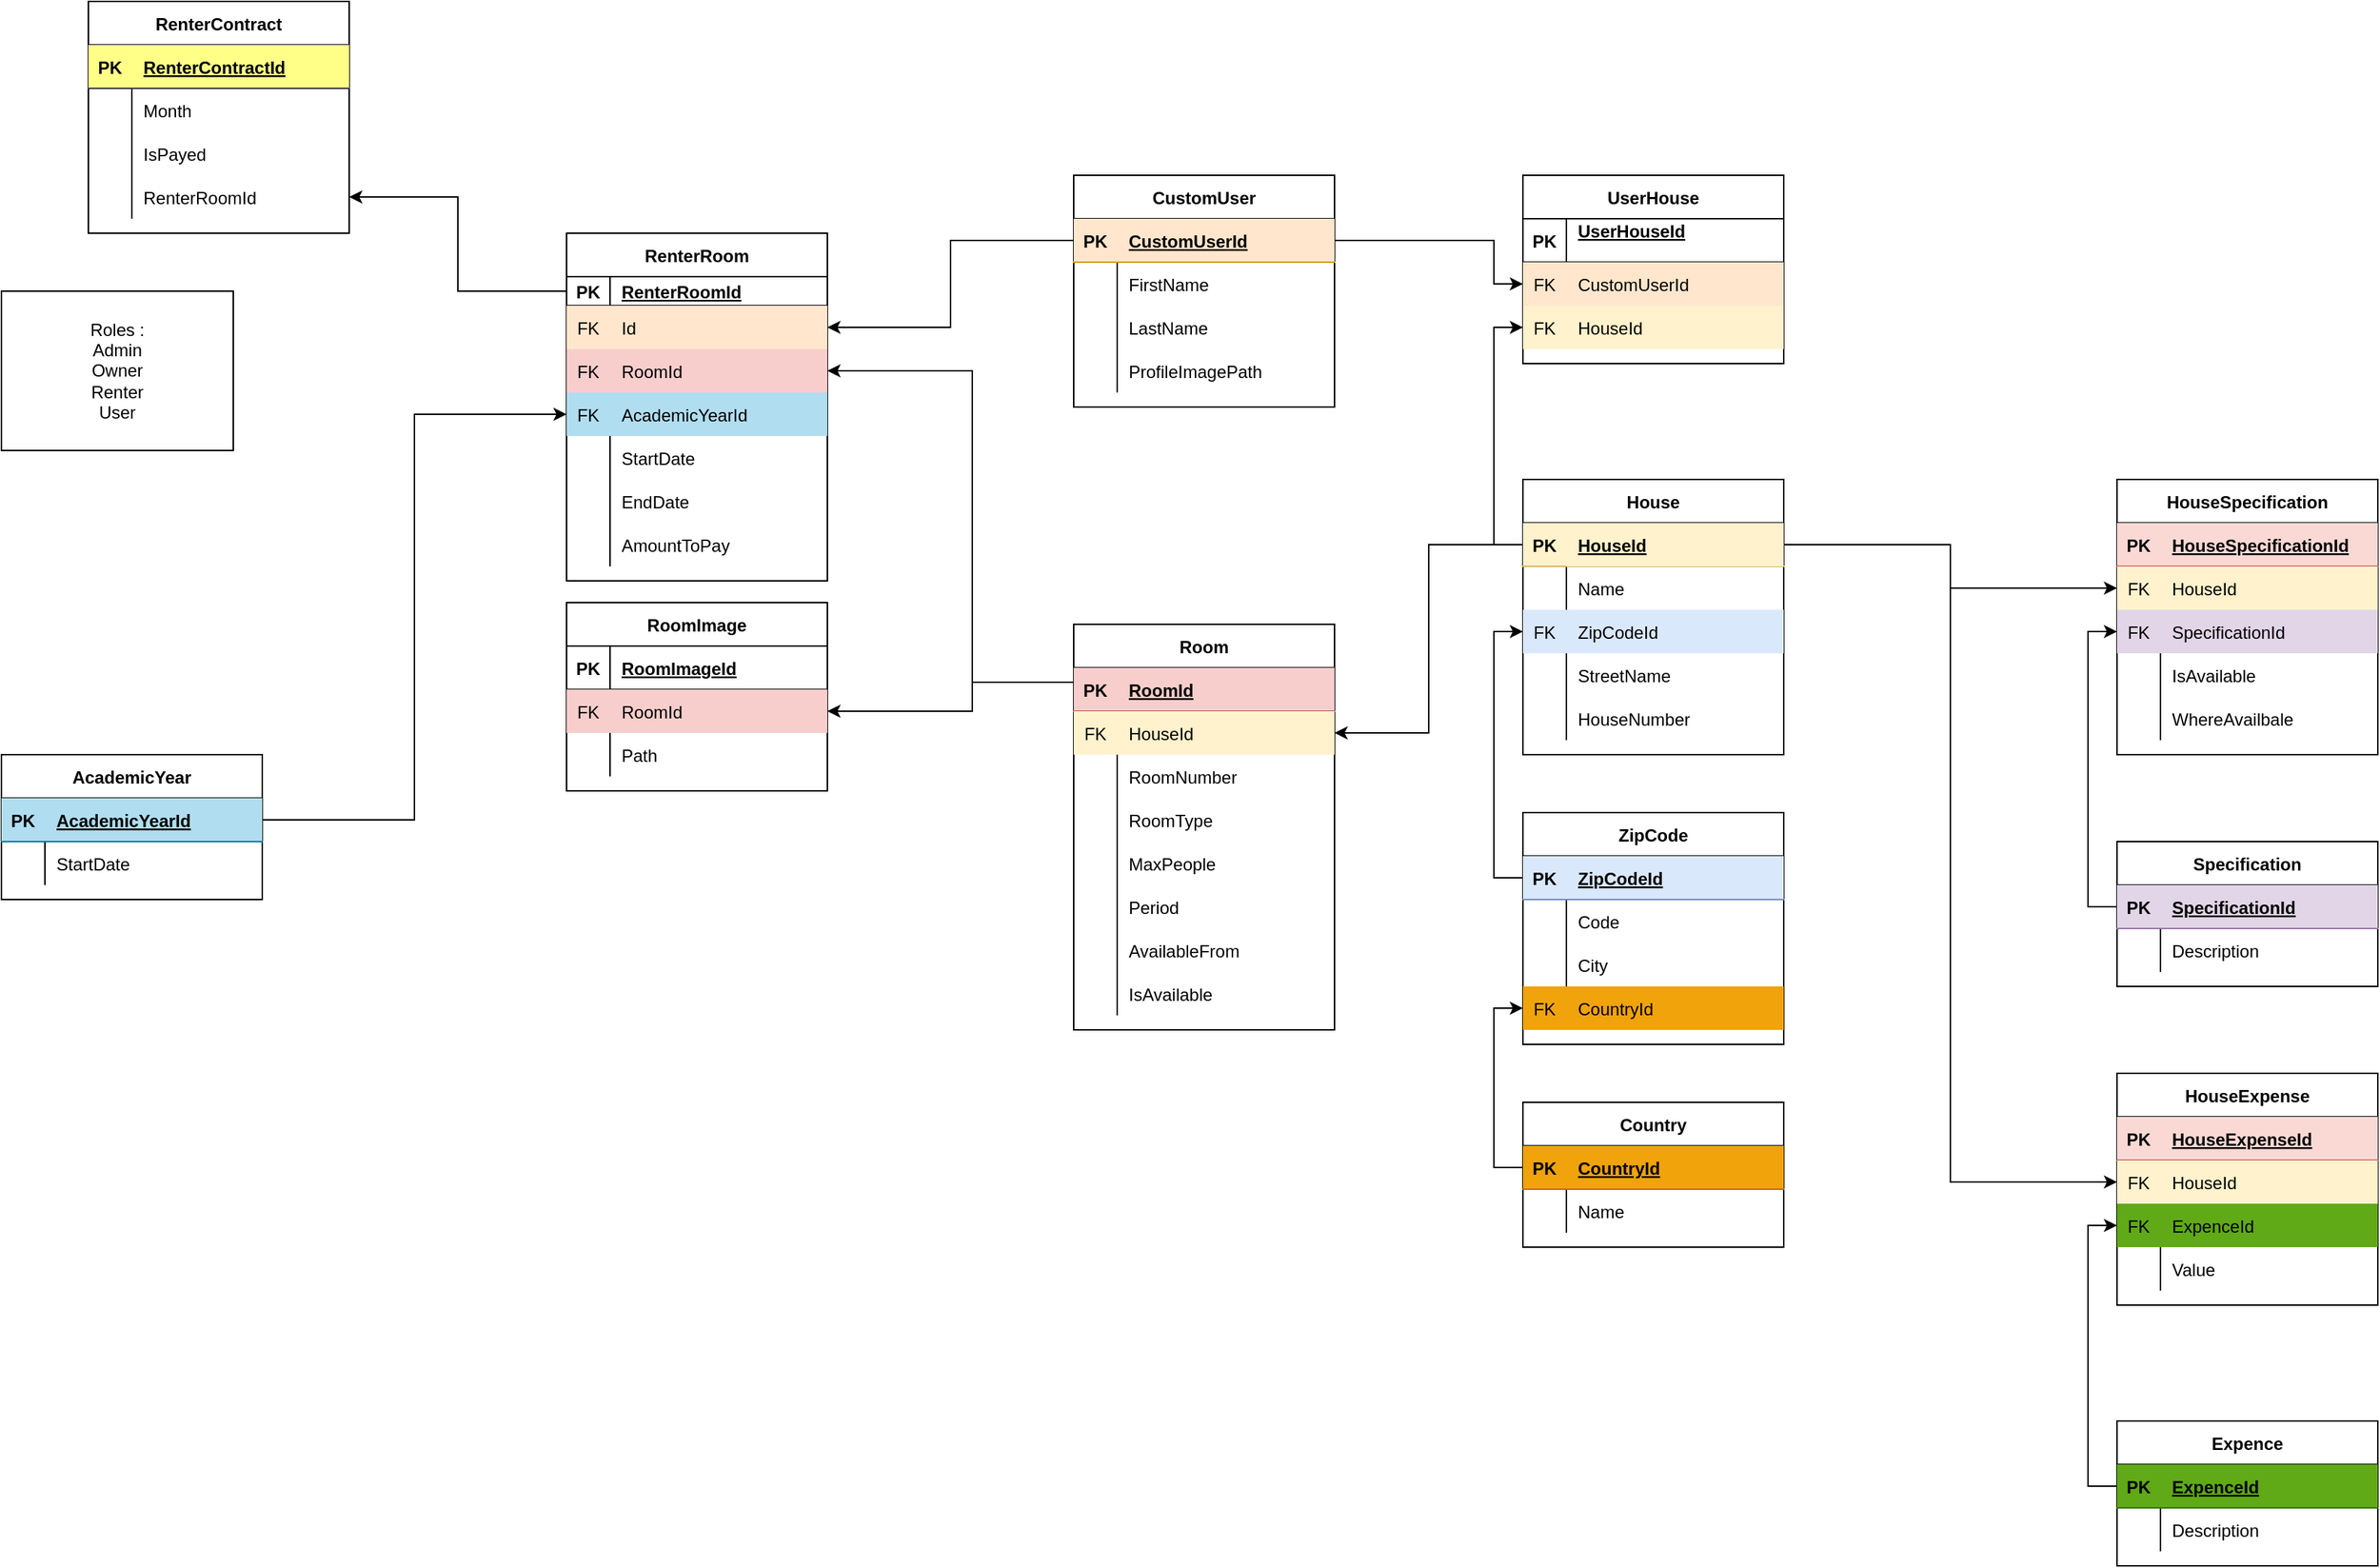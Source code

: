 <mxfile version="20.2.3" type="device"><diagram id="e7xpL7nPBmhpRa1qohHP" name="Page-1"><mxGraphModel dx="1609" dy="531" grid="1" gridSize="10" guides="1" tooltips="1" connect="1" arrows="1" fold="1" page="1" pageScale="1" pageWidth="827" pageHeight="1169" math="0" shadow="0"><root><mxCell id="0"/><mxCell id="1" parent="0"/><mxCell id="uhExvklsrt0JQDUAiF6X-1" value="CustomUser" style="shape=table;startSize=30;container=1;collapsible=1;childLayout=tableLayout;fixedRows=1;rowLines=0;fontStyle=1;align=center;resizeLast=1;" parent="1" vertex="1"><mxGeometry x="70" y="160" width="180" height="160" as="geometry"/></mxCell><mxCell id="uhExvklsrt0JQDUAiF6X-2" value="" style="shape=tableRow;horizontal=0;startSize=0;swimlaneHead=0;swimlaneBody=0;fillColor=#ffe6cc;collapsible=0;dropTarget=0;points=[[0,0.5],[1,0.5]];portConstraint=eastwest;top=0;left=0;right=0;bottom=1;strokeColor=#d79b00;" parent="uhExvklsrt0JQDUAiF6X-1" vertex="1"><mxGeometry y="30" width="180" height="30" as="geometry"/></mxCell><mxCell id="uhExvklsrt0JQDUAiF6X-3" value="PK" style="shape=partialRectangle;connectable=0;fillColor=none;top=0;left=0;bottom=0;right=0;fontStyle=1;overflow=hidden;" parent="uhExvklsrt0JQDUAiF6X-2" vertex="1"><mxGeometry width="30" height="30" as="geometry"><mxRectangle width="30" height="30" as="alternateBounds"/></mxGeometry></mxCell><mxCell id="uhExvklsrt0JQDUAiF6X-4" value="CustomUserId" style="shape=partialRectangle;connectable=0;fillColor=none;top=0;left=0;bottom=0;right=0;align=left;spacingLeft=6;fontStyle=5;overflow=hidden;" parent="uhExvklsrt0JQDUAiF6X-2" vertex="1"><mxGeometry x="30" width="150" height="30" as="geometry"><mxRectangle width="150" height="30" as="alternateBounds"/></mxGeometry></mxCell><mxCell id="uhExvklsrt0JQDUAiF6X-5" value="" style="shape=tableRow;horizontal=0;startSize=0;swimlaneHead=0;swimlaneBody=0;fillColor=none;collapsible=0;dropTarget=0;points=[[0,0.5],[1,0.5]];portConstraint=eastwest;top=0;left=0;right=0;bottom=0;" parent="uhExvklsrt0JQDUAiF6X-1" vertex="1"><mxGeometry y="60" width="180" height="30" as="geometry"/></mxCell><mxCell id="uhExvklsrt0JQDUAiF6X-6" value="" style="shape=partialRectangle;connectable=0;fillColor=none;top=0;left=0;bottom=0;right=0;editable=1;overflow=hidden;" parent="uhExvklsrt0JQDUAiF6X-5" vertex="1"><mxGeometry width="30" height="30" as="geometry"><mxRectangle width="30" height="30" as="alternateBounds"/></mxGeometry></mxCell><mxCell id="uhExvklsrt0JQDUAiF6X-7" value="FirstName" style="shape=partialRectangle;connectable=0;fillColor=none;top=0;left=0;bottom=0;right=0;align=left;spacingLeft=6;overflow=hidden;" parent="uhExvklsrt0JQDUAiF6X-5" vertex="1"><mxGeometry x="30" width="150" height="30" as="geometry"><mxRectangle width="150" height="30" as="alternateBounds"/></mxGeometry></mxCell><mxCell id="uhExvklsrt0JQDUAiF6X-8" value="" style="shape=tableRow;horizontal=0;startSize=0;swimlaneHead=0;swimlaneBody=0;fillColor=none;collapsible=0;dropTarget=0;points=[[0,0.5],[1,0.5]];portConstraint=eastwest;top=0;left=0;right=0;bottom=0;" parent="uhExvklsrt0JQDUAiF6X-1" vertex="1"><mxGeometry y="90" width="180" height="30" as="geometry"/></mxCell><mxCell id="uhExvklsrt0JQDUAiF6X-9" value="" style="shape=partialRectangle;connectable=0;fillColor=none;top=0;left=0;bottom=0;right=0;editable=1;overflow=hidden;" parent="uhExvklsrt0JQDUAiF6X-8" vertex="1"><mxGeometry width="30" height="30" as="geometry"><mxRectangle width="30" height="30" as="alternateBounds"/></mxGeometry></mxCell><mxCell id="uhExvklsrt0JQDUAiF6X-10" value="LastName" style="shape=partialRectangle;connectable=0;fillColor=none;top=0;left=0;bottom=0;right=0;align=left;spacingLeft=6;overflow=hidden;" parent="uhExvklsrt0JQDUAiF6X-8" vertex="1"><mxGeometry x="30" width="150" height="30" as="geometry"><mxRectangle width="150" height="30" as="alternateBounds"/></mxGeometry></mxCell><mxCell id="uhExvklsrt0JQDUAiF6X-11" value="" style="shape=tableRow;horizontal=0;startSize=0;swimlaneHead=0;swimlaneBody=0;fillColor=none;collapsible=0;dropTarget=0;points=[[0,0.5],[1,0.5]];portConstraint=eastwest;top=0;left=0;right=0;bottom=0;" parent="uhExvklsrt0JQDUAiF6X-1" vertex="1"><mxGeometry y="120" width="180" height="30" as="geometry"/></mxCell><mxCell id="uhExvklsrt0JQDUAiF6X-12" value="" style="shape=partialRectangle;connectable=0;fillColor=none;top=0;left=0;bottom=0;right=0;editable=1;overflow=hidden;" parent="uhExvklsrt0JQDUAiF6X-11" vertex="1"><mxGeometry width="30" height="30" as="geometry"><mxRectangle width="30" height="30" as="alternateBounds"/></mxGeometry></mxCell><mxCell id="uhExvklsrt0JQDUAiF6X-13" value="ProfileImagePath" style="shape=partialRectangle;connectable=0;fillColor=none;top=0;left=0;bottom=0;right=0;align=left;spacingLeft=6;overflow=hidden;" parent="uhExvklsrt0JQDUAiF6X-11" vertex="1"><mxGeometry x="30" width="150" height="30" as="geometry"><mxRectangle width="150" height="30" as="alternateBounds"/></mxGeometry></mxCell><mxCell id="uhExvklsrt0JQDUAiF6X-40" value="House" style="shape=table;startSize=30;container=1;collapsible=1;childLayout=tableLayout;fixedRows=1;rowLines=0;fontStyle=1;align=center;resizeLast=1;" parent="1" vertex="1"><mxGeometry x="380" y="370" width="180" height="190" as="geometry"/></mxCell><mxCell id="uhExvklsrt0JQDUAiF6X-41" value="" style="shape=tableRow;horizontal=0;startSize=0;swimlaneHead=0;swimlaneBody=0;fillColor=#fff2cc;collapsible=0;dropTarget=0;points=[[0,0.5],[1,0.5]];portConstraint=eastwest;top=0;left=0;right=0;bottom=1;strokeColor=#d6b656;" parent="uhExvklsrt0JQDUAiF6X-40" vertex="1"><mxGeometry y="30" width="180" height="30" as="geometry"/></mxCell><mxCell id="uhExvklsrt0JQDUAiF6X-42" value="PK" style="shape=partialRectangle;connectable=0;fillColor=none;top=0;left=0;bottom=0;right=0;fontStyle=1;overflow=hidden;" parent="uhExvklsrt0JQDUAiF6X-41" vertex="1"><mxGeometry width="30" height="30" as="geometry"><mxRectangle width="30" height="30" as="alternateBounds"/></mxGeometry></mxCell><mxCell id="uhExvklsrt0JQDUAiF6X-43" value="HouseId" style="shape=partialRectangle;connectable=0;fillColor=#fff2cc;top=0;left=0;bottom=0;right=0;align=left;spacingLeft=6;fontStyle=5;overflow=hidden;strokeColor=#d6b656;" parent="uhExvklsrt0JQDUAiF6X-41" vertex="1"><mxGeometry x="30" width="150" height="30" as="geometry"><mxRectangle width="150" height="30" as="alternateBounds"/></mxGeometry></mxCell><mxCell id="uhExvklsrt0JQDUAiF6X-44" value="" style="shape=tableRow;horizontal=0;startSize=0;swimlaneHead=0;swimlaneBody=0;fillColor=none;collapsible=0;dropTarget=0;points=[[0,0.5],[1,0.5]];portConstraint=eastwest;top=0;left=0;right=0;bottom=0;" parent="uhExvklsrt0JQDUAiF6X-40" vertex="1"><mxGeometry y="60" width="180" height="30" as="geometry"/></mxCell><mxCell id="uhExvklsrt0JQDUAiF6X-45" value="" style="shape=partialRectangle;connectable=0;fillColor=none;top=0;left=0;bottom=0;right=0;editable=1;overflow=hidden;" parent="uhExvklsrt0JQDUAiF6X-44" vertex="1"><mxGeometry width="30" height="30" as="geometry"><mxRectangle width="30" height="30" as="alternateBounds"/></mxGeometry></mxCell><mxCell id="uhExvklsrt0JQDUAiF6X-46" value="Name" style="shape=partialRectangle;connectable=0;fillColor=none;top=0;left=0;bottom=0;right=0;align=left;spacingLeft=6;overflow=hidden;" parent="uhExvklsrt0JQDUAiF6X-44" vertex="1"><mxGeometry x="30" width="150" height="30" as="geometry"><mxRectangle width="150" height="30" as="alternateBounds"/></mxGeometry></mxCell><mxCell id="uhExvklsrt0JQDUAiF6X-47" value="" style="shape=tableRow;horizontal=0;startSize=0;swimlaneHead=0;swimlaneBody=0;fillColor=#dae8fc;collapsible=0;dropTarget=0;points=[[0,0.5],[1,0.5]];portConstraint=eastwest;top=0;left=0;right=0;bottom=0;strokeColor=#6c8ebf;" parent="uhExvklsrt0JQDUAiF6X-40" vertex="1"><mxGeometry y="90" width="180" height="30" as="geometry"/></mxCell><mxCell id="uhExvklsrt0JQDUAiF6X-48" value="FK" style="shape=partialRectangle;connectable=0;fillColor=none;top=0;left=0;bottom=0;right=0;editable=1;overflow=hidden;" parent="uhExvklsrt0JQDUAiF6X-47" vertex="1"><mxGeometry width="30" height="30" as="geometry"><mxRectangle width="30" height="30" as="alternateBounds"/></mxGeometry></mxCell><mxCell id="uhExvklsrt0JQDUAiF6X-49" value="ZipCodeId" style="shape=partialRectangle;connectable=0;fillColor=none;top=0;left=0;bottom=0;right=0;align=left;spacingLeft=6;overflow=hidden;" parent="uhExvklsrt0JQDUAiF6X-47" vertex="1"><mxGeometry x="30" width="150" height="30" as="geometry"><mxRectangle width="150" height="30" as="alternateBounds"/></mxGeometry></mxCell><mxCell id="uhExvklsrt0JQDUAiF6X-50" value="" style="shape=tableRow;horizontal=0;startSize=0;swimlaneHead=0;swimlaneBody=0;fillColor=none;collapsible=0;dropTarget=0;points=[[0,0.5],[1,0.5]];portConstraint=eastwest;top=0;left=0;right=0;bottom=0;" parent="uhExvklsrt0JQDUAiF6X-40" vertex="1"><mxGeometry y="120" width="180" height="30" as="geometry"/></mxCell><mxCell id="uhExvklsrt0JQDUAiF6X-51" value="" style="shape=partialRectangle;connectable=0;fillColor=none;top=0;left=0;bottom=0;right=0;editable=1;overflow=hidden;" parent="uhExvklsrt0JQDUAiF6X-50" vertex="1"><mxGeometry width="30" height="30" as="geometry"><mxRectangle width="30" height="30" as="alternateBounds"/></mxGeometry></mxCell><mxCell id="uhExvklsrt0JQDUAiF6X-52" value="StreetName" style="shape=partialRectangle;connectable=0;fillColor=none;top=0;left=0;bottom=0;right=0;align=left;spacingLeft=6;overflow=hidden;" parent="uhExvklsrt0JQDUAiF6X-50" vertex="1"><mxGeometry x="30" width="150" height="30" as="geometry"><mxRectangle width="150" height="30" as="alternateBounds"/></mxGeometry></mxCell><mxCell id="uhExvklsrt0JQDUAiF6X-53" value="" style="shape=tableRow;horizontal=0;startSize=0;swimlaneHead=0;swimlaneBody=0;fillColor=none;collapsible=0;dropTarget=0;points=[[0,0.5],[1,0.5]];portConstraint=eastwest;top=0;left=0;right=0;bottom=0;" parent="uhExvklsrt0JQDUAiF6X-40" vertex="1"><mxGeometry y="150" width="180" height="30" as="geometry"/></mxCell><mxCell id="uhExvklsrt0JQDUAiF6X-54" value="" style="shape=partialRectangle;connectable=0;fillColor=none;top=0;left=0;bottom=0;right=0;editable=1;overflow=hidden;" parent="uhExvklsrt0JQDUAiF6X-53" vertex="1"><mxGeometry width="30" height="30" as="geometry"><mxRectangle width="30" height="30" as="alternateBounds"/></mxGeometry></mxCell><mxCell id="uhExvklsrt0JQDUAiF6X-55" value="HouseNumber" style="shape=partialRectangle;connectable=0;fillColor=none;top=0;left=0;bottom=0;right=0;align=left;spacingLeft=6;overflow=hidden;" parent="uhExvklsrt0JQDUAiF6X-53" vertex="1"><mxGeometry x="30" width="150" height="30" as="geometry"><mxRectangle width="150" height="30" as="alternateBounds"/></mxGeometry></mxCell><mxCell id="uhExvklsrt0JQDUAiF6X-56" value="ZipCode" style="shape=table;startSize=30;container=1;collapsible=1;childLayout=tableLayout;fixedRows=1;rowLines=0;fontStyle=1;align=center;resizeLast=1;" parent="1" vertex="1"><mxGeometry x="380" y="600" width="180" height="160" as="geometry"/></mxCell><mxCell id="uhExvklsrt0JQDUAiF6X-57" value="" style="shape=tableRow;horizontal=0;startSize=0;swimlaneHead=0;swimlaneBody=0;fillColor=#dae8fc;collapsible=0;dropTarget=0;points=[[0,0.5],[1,0.5]];portConstraint=eastwest;top=0;left=0;right=0;bottom=1;strokeColor=#6c8ebf;" parent="uhExvklsrt0JQDUAiF6X-56" vertex="1"><mxGeometry y="30" width="180" height="30" as="geometry"/></mxCell><mxCell id="uhExvklsrt0JQDUAiF6X-58" value="PK" style="shape=partialRectangle;connectable=0;fillColor=none;top=0;left=0;bottom=0;right=0;fontStyle=1;overflow=hidden;" parent="uhExvklsrt0JQDUAiF6X-57" vertex="1"><mxGeometry width="30" height="30" as="geometry"><mxRectangle width="30" height="30" as="alternateBounds"/></mxGeometry></mxCell><mxCell id="uhExvklsrt0JQDUAiF6X-59" value="ZipCodeId" style="shape=partialRectangle;connectable=0;fillColor=none;top=0;left=0;bottom=0;right=0;align=left;spacingLeft=6;fontStyle=5;overflow=hidden;" parent="uhExvklsrt0JQDUAiF6X-57" vertex="1"><mxGeometry x="30" width="150" height="30" as="geometry"><mxRectangle width="150" height="30" as="alternateBounds"/></mxGeometry></mxCell><mxCell id="uhExvklsrt0JQDUAiF6X-60" value="" style="shape=tableRow;horizontal=0;startSize=0;swimlaneHead=0;swimlaneBody=0;fillColor=none;collapsible=0;dropTarget=0;points=[[0,0.5],[1,0.5]];portConstraint=eastwest;top=0;left=0;right=0;bottom=0;" parent="uhExvklsrt0JQDUAiF6X-56" vertex="1"><mxGeometry y="60" width="180" height="30" as="geometry"/></mxCell><mxCell id="uhExvklsrt0JQDUAiF6X-61" value="" style="shape=partialRectangle;connectable=0;fillColor=none;top=0;left=0;bottom=0;right=0;editable=1;overflow=hidden;" parent="uhExvklsrt0JQDUAiF6X-60" vertex="1"><mxGeometry width="30" height="30" as="geometry"><mxRectangle width="30" height="30" as="alternateBounds"/></mxGeometry></mxCell><mxCell id="uhExvklsrt0JQDUAiF6X-62" value="Code" style="shape=partialRectangle;connectable=0;fillColor=none;top=0;left=0;bottom=0;right=0;align=left;spacingLeft=6;overflow=hidden;" parent="uhExvklsrt0JQDUAiF6X-60" vertex="1"><mxGeometry x="30" width="150" height="30" as="geometry"><mxRectangle width="150" height="30" as="alternateBounds"/></mxGeometry></mxCell><mxCell id="uhExvklsrt0JQDUAiF6X-63" value="" style="shape=tableRow;horizontal=0;startSize=0;swimlaneHead=0;swimlaneBody=0;fillColor=none;collapsible=0;dropTarget=0;points=[[0,0.5],[1,0.5]];portConstraint=eastwest;top=0;left=0;right=0;bottom=0;" parent="uhExvklsrt0JQDUAiF6X-56" vertex="1"><mxGeometry y="90" width="180" height="30" as="geometry"/></mxCell><mxCell id="uhExvklsrt0JQDUAiF6X-64" value="" style="shape=partialRectangle;connectable=0;fillColor=none;top=0;left=0;bottom=0;right=0;editable=1;overflow=hidden;" parent="uhExvklsrt0JQDUAiF6X-63" vertex="1"><mxGeometry width="30" height="30" as="geometry"><mxRectangle width="30" height="30" as="alternateBounds"/></mxGeometry></mxCell><mxCell id="uhExvklsrt0JQDUAiF6X-65" value="City" style="shape=partialRectangle;connectable=0;fillColor=none;top=0;left=0;bottom=0;right=0;align=left;spacingLeft=6;overflow=hidden;" parent="uhExvklsrt0JQDUAiF6X-63" vertex="1"><mxGeometry x="30" width="150" height="30" as="geometry"><mxRectangle width="150" height="30" as="alternateBounds"/></mxGeometry></mxCell><mxCell id="uhExvklsrt0JQDUAiF6X-66" value="" style="shape=tableRow;horizontal=0;startSize=0;swimlaneHead=0;swimlaneBody=0;fillColor=#f0a30a;collapsible=0;dropTarget=0;points=[[0,0.5],[1,0.5]];portConstraint=eastwest;top=0;left=0;right=0;bottom=0;strokeColor=#BD7000;fontColor=#000000;" parent="uhExvklsrt0JQDUAiF6X-56" vertex="1"><mxGeometry y="120" width="180" height="30" as="geometry"/></mxCell><mxCell id="uhExvklsrt0JQDUAiF6X-67" value="FK" style="shape=partialRectangle;connectable=0;fillColor=none;top=0;left=0;bottom=0;right=0;editable=1;overflow=hidden;" parent="uhExvklsrt0JQDUAiF6X-66" vertex="1"><mxGeometry width="30" height="30" as="geometry"><mxRectangle width="30" height="30" as="alternateBounds"/></mxGeometry></mxCell><mxCell id="uhExvklsrt0JQDUAiF6X-68" value="CountryId" style="shape=partialRectangle;connectable=0;fillColor=none;top=0;left=0;bottom=0;right=0;align=left;spacingLeft=6;overflow=hidden;" parent="uhExvklsrt0JQDUAiF6X-66" vertex="1"><mxGeometry x="30" width="150" height="30" as="geometry"><mxRectangle width="150" height="30" as="alternateBounds"/></mxGeometry></mxCell><mxCell id="uhExvklsrt0JQDUAiF6X-69" value="Country" style="shape=table;startSize=30;container=1;collapsible=1;childLayout=tableLayout;fixedRows=1;rowLines=0;fontStyle=1;align=center;resizeLast=1;" parent="1" vertex="1"><mxGeometry x="380" y="800" width="180" height="100" as="geometry"/></mxCell><mxCell id="uhExvklsrt0JQDUAiF6X-70" value="" style="shape=tableRow;horizontal=0;startSize=0;swimlaneHead=0;swimlaneBody=0;fillColor=#f0a30a;collapsible=0;dropTarget=0;points=[[0,0.5],[1,0.5]];portConstraint=eastwest;top=0;left=0;right=0;bottom=1;fontColor=#000000;strokeColor=#BD7000;" parent="uhExvklsrt0JQDUAiF6X-69" vertex="1"><mxGeometry y="30" width="180" height="30" as="geometry"/></mxCell><mxCell id="uhExvklsrt0JQDUAiF6X-71" value="PK" style="shape=partialRectangle;connectable=0;fillColor=none;top=0;left=0;bottom=0;right=0;fontStyle=1;overflow=hidden;" parent="uhExvklsrt0JQDUAiF6X-70" vertex="1"><mxGeometry width="30" height="30" as="geometry"><mxRectangle width="30" height="30" as="alternateBounds"/></mxGeometry></mxCell><mxCell id="uhExvklsrt0JQDUAiF6X-72" value="CountryId" style="shape=partialRectangle;connectable=0;fillColor=none;top=0;left=0;bottom=0;right=0;align=left;spacingLeft=6;fontStyle=5;overflow=hidden;" parent="uhExvklsrt0JQDUAiF6X-70" vertex="1"><mxGeometry x="30" width="150" height="30" as="geometry"><mxRectangle width="150" height="30" as="alternateBounds"/></mxGeometry></mxCell><mxCell id="uhExvklsrt0JQDUAiF6X-73" value="" style="shape=tableRow;horizontal=0;startSize=0;swimlaneHead=0;swimlaneBody=0;fillColor=none;collapsible=0;dropTarget=0;points=[[0,0.5],[1,0.5]];portConstraint=eastwest;top=0;left=0;right=0;bottom=0;" parent="uhExvklsrt0JQDUAiF6X-69" vertex="1"><mxGeometry y="60" width="180" height="30" as="geometry"/></mxCell><mxCell id="uhExvklsrt0JQDUAiF6X-74" value="" style="shape=partialRectangle;connectable=0;fillColor=none;top=0;left=0;bottom=0;right=0;editable=1;overflow=hidden;" parent="uhExvklsrt0JQDUAiF6X-73" vertex="1"><mxGeometry width="30" height="30" as="geometry"><mxRectangle width="30" height="30" as="alternateBounds"/></mxGeometry></mxCell><mxCell id="uhExvklsrt0JQDUAiF6X-75" value="Name" style="shape=partialRectangle;connectable=0;fillColor=none;top=0;left=0;bottom=0;right=0;align=left;spacingLeft=6;overflow=hidden;" parent="uhExvklsrt0JQDUAiF6X-73" vertex="1"><mxGeometry x="30" width="150" height="30" as="geometry"><mxRectangle width="150" height="30" as="alternateBounds"/></mxGeometry></mxCell><mxCell id="uhExvklsrt0JQDUAiF6X-82" value="Room" style="shape=table;startSize=30;container=1;collapsible=1;childLayout=tableLayout;fixedRows=1;rowLines=0;fontStyle=1;align=center;resizeLast=1;" parent="1" vertex="1"><mxGeometry x="70" y="470" width="180" height="280" as="geometry"/></mxCell><mxCell id="uhExvklsrt0JQDUAiF6X-83" value="" style="shape=tableRow;horizontal=0;startSize=0;swimlaneHead=0;swimlaneBody=0;fillColor=#f8cecc;collapsible=0;dropTarget=0;points=[[0,0.5],[1,0.5]];portConstraint=eastwest;top=0;left=0;right=0;bottom=1;strokeColor=#b85450;" parent="uhExvklsrt0JQDUAiF6X-82" vertex="1"><mxGeometry y="30" width="180" height="30" as="geometry"/></mxCell><mxCell id="uhExvklsrt0JQDUAiF6X-84" value="PK" style="shape=partialRectangle;connectable=0;fillColor=none;top=0;left=0;bottom=0;right=0;fontStyle=1;overflow=hidden;" parent="uhExvklsrt0JQDUAiF6X-83" vertex="1"><mxGeometry width="30" height="30" as="geometry"><mxRectangle width="30" height="30" as="alternateBounds"/></mxGeometry></mxCell><mxCell id="uhExvklsrt0JQDUAiF6X-85" value="RoomId" style="shape=partialRectangle;connectable=0;fillColor=none;top=0;left=0;bottom=0;right=0;align=left;spacingLeft=6;fontStyle=5;overflow=hidden;" parent="uhExvklsrt0JQDUAiF6X-83" vertex="1"><mxGeometry x="30" width="150" height="30" as="geometry"><mxRectangle width="150" height="30" as="alternateBounds"/></mxGeometry></mxCell><mxCell id="uhExvklsrt0JQDUAiF6X-86" value="" style="shape=tableRow;horizontal=0;startSize=0;swimlaneHead=0;swimlaneBody=0;fillColor=#fff2cc;collapsible=0;dropTarget=0;points=[[0,0.5],[1,0.5]];portConstraint=eastwest;top=0;left=0;right=0;bottom=0;strokeColor=#d6b656;" parent="uhExvklsrt0JQDUAiF6X-82" vertex="1"><mxGeometry y="60" width="180" height="30" as="geometry"/></mxCell><mxCell id="uhExvklsrt0JQDUAiF6X-87" value="FK" style="shape=partialRectangle;connectable=0;fillColor=none;top=0;left=0;bottom=0;right=0;editable=1;overflow=hidden;" parent="uhExvklsrt0JQDUAiF6X-86" vertex="1"><mxGeometry width="30" height="30" as="geometry"><mxRectangle width="30" height="30" as="alternateBounds"/></mxGeometry></mxCell><mxCell id="uhExvklsrt0JQDUAiF6X-88" value="HouseId" style="shape=partialRectangle;connectable=0;fillColor=none;top=0;left=0;bottom=0;right=0;align=left;spacingLeft=6;overflow=hidden;" parent="uhExvklsrt0JQDUAiF6X-86" vertex="1"><mxGeometry x="30" width="150" height="30" as="geometry"><mxRectangle width="150" height="30" as="alternateBounds"/></mxGeometry></mxCell><mxCell id="xCzDDMf6ZSW0GYdFlzo0-48" value="" style="shape=tableRow;horizontal=0;startSize=0;swimlaneHead=0;swimlaneBody=0;fillColor=none;collapsible=0;dropTarget=0;points=[[0,0.5],[1,0.5]];portConstraint=eastwest;top=0;left=0;right=0;bottom=0;" parent="uhExvklsrt0JQDUAiF6X-82" vertex="1"><mxGeometry y="90" width="180" height="30" as="geometry"/></mxCell><mxCell id="xCzDDMf6ZSW0GYdFlzo0-49" value="" style="shape=partialRectangle;connectable=0;fillColor=none;top=0;left=0;bottom=0;right=0;editable=1;overflow=hidden;" parent="xCzDDMf6ZSW0GYdFlzo0-48" vertex="1"><mxGeometry width="30" height="30" as="geometry"><mxRectangle width="30" height="30" as="alternateBounds"/></mxGeometry></mxCell><mxCell id="xCzDDMf6ZSW0GYdFlzo0-50" value="RoomNumber" style="shape=partialRectangle;connectable=0;fillColor=none;top=0;left=0;bottom=0;right=0;align=left;spacingLeft=6;overflow=hidden;" parent="xCzDDMf6ZSW0GYdFlzo0-48" vertex="1"><mxGeometry x="30" width="150" height="30" as="geometry"><mxRectangle width="150" height="30" as="alternateBounds"/></mxGeometry></mxCell><mxCell id="uhExvklsrt0JQDUAiF6X-89" value="" style="shape=tableRow;horizontal=0;startSize=0;swimlaneHead=0;swimlaneBody=0;fillColor=none;collapsible=0;dropTarget=0;points=[[0,0.5],[1,0.5]];portConstraint=eastwest;top=0;left=0;right=0;bottom=0;" parent="uhExvklsrt0JQDUAiF6X-82" vertex="1"><mxGeometry y="120" width="180" height="30" as="geometry"/></mxCell><mxCell id="uhExvklsrt0JQDUAiF6X-90" value="" style="shape=partialRectangle;connectable=0;fillColor=none;top=0;left=0;bottom=0;right=0;editable=1;overflow=hidden;" parent="uhExvklsrt0JQDUAiF6X-89" vertex="1"><mxGeometry width="30" height="30" as="geometry"><mxRectangle width="30" height="30" as="alternateBounds"/></mxGeometry></mxCell><mxCell id="uhExvklsrt0JQDUAiF6X-91" value="RoomType" style="shape=partialRectangle;connectable=0;fillColor=none;top=0;left=0;bottom=0;right=0;align=left;spacingLeft=6;overflow=hidden;" parent="uhExvklsrt0JQDUAiF6X-89" vertex="1"><mxGeometry x="30" width="150" height="30" as="geometry"><mxRectangle width="150" height="30" as="alternateBounds"/></mxGeometry></mxCell><mxCell id="uhExvklsrt0JQDUAiF6X-92" value="" style="shape=tableRow;horizontal=0;startSize=0;swimlaneHead=0;swimlaneBody=0;fillColor=none;collapsible=0;dropTarget=0;points=[[0,0.5],[1,0.5]];portConstraint=eastwest;top=0;left=0;right=0;bottom=0;" parent="uhExvklsrt0JQDUAiF6X-82" vertex="1"><mxGeometry y="150" width="180" height="30" as="geometry"/></mxCell><mxCell id="uhExvklsrt0JQDUAiF6X-93" value="" style="shape=partialRectangle;connectable=0;fillColor=none;top=0;left=0;bottom=0;right=0;editable=1;overflow=hidden;" parent="uhExvklsrt0JQDUAiF6X-92" vertex="1"><mxGeometry width="30" height="30" as="geometry"><mxRectangle width="30" height="30" as="alternateBounds"/></mxGeometry></mxCell><mxCell id="uhExvklsrt0JQDUAiF6X-94" value="MaxPeople" style="shape=partialRectangle;connectable=0;fillColor=none;top=0;left=0;bottom=0;right=0;align=left;spacingLeft=6;overflow=hidden;" parent="uhExvklsrt0JQDUAiF6X-92" vertex="1"><mxGeometry x="30" width="150" height="30" as="geometry"><mxRectangle width="150" height="30" as="alternateBounds"/></mxGeometry></mxCell><mxCell id="uhExvklsrt0JQDUAiF6X-180" value="" style="shape=tableRow;horizontal=0;startSize=0;swimlaneHead=0;swimlaneBody=0;fillColor=none;collapsible=0;dropTarget=0;points=[[0,0.5],[1,0.5]];portConstraint=eastwest;top=0;left=0;right=0;bottom=0;" parent="uhExvklsrt0JQDUAiF6X-82" vertex="1"><mxGeometry y="180" width="180" height="30" as="geometry"/></mxCell><mxCell id="uhExvklsrt0JQDUAiF6X-181" value="" style="shape=partialRectangle;connectable=0;fillColor=none;top=0;left=0;bottom=0;right=0;editable=1;overflow=hidden;" parent="uhExvklsrt0JQDUAiF6X-180" vertex="1"><mxGeometry width="30" height="30" as="geometry"><mxRectangle width="30" height="30" as="alternateBounds"/></mxGeometry></mxCell><mxCell id="uhExvklsrt0JQDUAiF6X-182" value="Period" style="shape=partialRectangle;connectable=0;fillColor=none;top=0;left=0;bottom=0;right=0;align=left;spacingLeft=6;overflow=hidden;" parent="uhExvklsrt0JQDUAiF6X-180" vertex="1"><mxGeometry x="30" width="150" height="30" as="geometry"><mxRectangle width="150" height="30" as="alternateBounds"/></mxGeometry></mxCell><mxCell id="uhExvklsrt0JQDUAiF6X-183" value="" style="shape=tableRow;horizontal=0;startSize=0;swimlaneHead=0;swimlaneBody=0;fillColor=none;collapsible=0;dropTarget=0;points=[[0,0.5],[1,0.5]];portConstraint=eastwest;top=0;left=0;right=0;bottom=0;" parent="uhExvklsrt0JQDUAiF6X-82" vertex="1"><mxGeometry y="210" width="180" height="30" as="geometry"/></mxCell><mxCell id="uhExvklsrt0JQDUAiF6X-184" value="" style="shape=partialRectangle;connectable=0;fillColor=none;top=0;left=0;bottom=0;right=0;editable=1;overflow=hidden;" parent="uhExvklsrt0JQDUAiF6X-183" vertex="1"><mxGeometry width="30" height="30" as="geometry"><mxRectangle width="30" height="30" as="alternateBounds"/></mxGeometry></mxCell><mxCell id="uhExvklsrt0JQDUAiF6X-185" value="AvailableFrom" style="shape=partialRectangle;connectable=0;fillColor=none;top=0;left=0;bottom=0;right=0;align=left;spacingLeft=6;overflow=hidden;" parent="uhExvklsrt0JQDUAiF6X-183" vertex="1"><mxGeometry x="30" width="150" height="30" as="geometry"><mxRectangle width="150" height="30" as="alternateBounds"/></mxGeometry></mxCell><mxCell id="TEskS8NKxYWBHlgRTC6b-1" value="" style="shape=tableRow;horizontal=0;startSize=0;swimlaneHead=0;swimlaneBody=0;fillColor=none;collapsible=0;dropTarget=0;points=[[0,0.5],[1,0.5]];portConstraint=eastwest;top=0;left=0;right=0;bottom=0;" parent="uhExvklsrt0JQDUAiF6X-82" vertex="1"><mxGeometry y="240" width="180" height="30" as="geometry"/></mxCell><mxCell id="TEskS8NKxYWBHlgRTC6b-2" value="" style="shape=partialRectangle;connectable=0;fillColor=none;top=0;left=0;bottom=0;right=0;editable=1;overflow=hidden;" parent="TEskS8NKxYWBHlgRTC6b-1" vertex="1"><mxGeometry width="30" height="30" as="geometry"><mxRectangle width="30" height="30" as="alternateBounds"/></mxGeometry></mxCell><mxCell id="TEskS8NKxYWBHlgRTC6b-3" value="IsAvailable" style="shape=partialRectangle;connectable=0;fillColor=none;top=0;left=0;bottom=0;right=0;align=left;spacingLeft=6;overflow=hidden;" parent="TEskS8NKxYWBHlgRTC6b-1" vertex="1"><mxGeometry x="30" width="150" height="30" as="geometry"><mxRectangle width="150" height="30" as="alternateBounds"/></mxGeometry></mxCell><mxCell id="uhExvklsrt0JQDUAiF6X-98" value="HouseSpecification" style="shape=table;startSize=30;container=1;collapsible=1;childLayout=tableLayout;fixedRows=1;rowLines=0;fontStyle=1;align=center;resizeLast=1;" parent="1" vertex="1"><mxGeometry x="790" y="370" width="180" height="190" as="geometry"/></mxCell><mxCell id="uhExvklsrt0JQDUAiF6X-99" value="" style="shape=tableRow;horizontal=0;startSize=0;swimlaneHead=0;swimlaneBody=0;fillColor=#fad9d5;collapsible=0;dropTarget=0;points=[[0,0.5],[1,0.5]];portConstraint=eastwest;top=0;left=0;right=0;bottom=1;strokeColor=#ae4132;" parent="uhExvklsrt0JQDUAiF6X-98" vertex="1"><mxGeometry y="30" width="180" height="30" as="geometry"/></mxCell><mxCell id="uhExvklsrt0JQDUAiF6X-100" value="PK" style="shape=partialRectangle;connectable=0;fillColor=none;top=0;left=0;bottom=0;right=0;fontStyle=1;overflow=hidden;" parent="uhExvklsrt0JQDUAiF6X-99" vertex="1"><mxGeometry width="30" height="30" as="geometry"><mxRectangle width="30" height="30" as="alternateBounds"/></mxGeometry></mxCell><mxCell id="uhExvklsrt0JQDUAiF6X-101" value="HouseSpecificationId" style="shape=partialRectangle;connectable=0;fillColor=none;top=0;left=0;bottom=0;right=0;align=left;spacingLeft=6;fontStyle=5;overflow=hidden;" parent="uhExvklsrt0JQDUAiF6X-99" vertex="1"><mxGeometry x="30" width="150" height="30" as="geometry"><mxRectangle width="150" height="30" as="alternateBounds"/></mxGeometry></mxCell><mxCell id="uhExvklsrt0JQDUAiF6X-102" value="" style="shape=tableRow;horizontal=0;startSize=0;swimlaneHead=0;swimlaneBody=0;fillColor=#fff2cc;collapsible=0;dropTarget=0;points=[[0,0.5],[1,0.5]];portConstraint=eastwest;top=0;left=0;right=0;bottom=0;strokeColor=#d6b656;" parent="uhExvklsrt0JQDUAiF6X-98" vertex="1"><mxGeometry y="60" width="180" height="30" as="geometry"/></mxCell><mxCell id="uhExvklsrt0JQDUAiF6X-103" value="FK" style="shape=partialRectangle;connectable=0;fillColor=none;top=0;left=0;bottom=0;right=0;editable=1;overflow=hidden;" parent="uhExvklsrt0JQDUAiF6X-102" vertex="1"><mxGeometry width="30" height="30" as="geometry"><mxRectangle width="30" height="30" as="alternateBounds"/></mxGeometry></mxCell><mxCell id="uhExvklsrt0JQDUAiF6X-104" value="HouseId" style="shape=partialRectangle;connectable=0;fillColor=none;top=0;left=0;bottom=0;right=0;align=left;spacingLeft=6;overflow=hidden;" parent="uhExvklsrt0JQDUAiF6X-102" vertex="1"><mxGeometry x="30" width="150" height="30" as="geometry"><mxRectangle width="150" height="30" as="alternateBounds"/></mxGeometry></mxCell><mxCell id="uhExvklsrt0JQDUAiF6X-105" value="" style="shape=tableRow;horizontal=0;startSize=0;swimlaneHead=0;swimlaneBody=0;fillColor=#e1d5e7;collapsible=0;dropTarget=0;points=[[0,0.5],[1,0.5]];portConstraint=eastwest;top=0;left=0;right=0;bottom=0;strokeColor=#9673a6;" parent="uhExvklsrt0JQDUAiF6X-98" vertex="1"><mxGeometry y="90" width="180" height="30" as="geometry"/></mxCell><mxCell id="uhExvklsrt0JQDUAiF6X-106" value="FK" style="shape=partialRectangle;connectable=0;fillColor=none;top=0;left=0;bottom=0;right=0;editable=1;overflow=hidden;" parent="uhExvklsrt0JQDUAiF6X-105" vertex="1"><mxGeometry width="30" height="30" as="geometry"><mxRectangle width="30" height="30" as="alternateBounds"/></mxGeometry></mxCell><mxCell id="uhExvklsrt0JQDUAiF6X-107" value="SpecificationId" style="shape=partialRectangle;connectable=0;fillColor=none;top=0;left=0;bottom=0;right=0;align=left;spacingLeft=6;overflow=hidden;" parent="uhExvklsrt0JQDUAiF6X-105" vertex="1"><mxGeometry x="30" width="150" height="30" as="geometry"><mxRectangle width="150" height="30" as="alternateBounds"/></mxGeometry></mxCell><mxCell id="uhExvklsrt0JQDUAiF6X-108" value="" style="shape=tableRow;horizontal=0;startSize=0;swimlaneHead=0;swimlaneBody=0;fillColor=none;collapsible=0;dropTarget=0;points=[[0,0.5],[1,0.5]];portConstraint=eastwest;top=0;left=0;right=0;bottom=0;" parent="uhExvklsrt0JQDUAiF6X-98" vertex="1"><mxGeometry y="120" width="180" height="30" as="geometry"/></mxCell><mxCell id="uhExvklsrt0JQDUAiF6X-109" value="" style="shape=partialRectangle;connectable=0;fillColor=none;top=0;left=0;bottom=0;right=0;editable=1;overflow=hidden;" parent="uhExvklsrt0JQDUAiF6X-108" vertex="1"><mxGeometry width="30" height="30" as="geometry"><mxRectangle width="30" height="30" as="alternateBounds"/></mxGeometry></mxCell><mxCell id="uhExvklsrt0JQDUAiF6X-110" value="IsAvailable" style="shape=partialRectangle;connectable=0;fillColor=none;top=0;left=0;bottom=0;right=0;align=left;spacingLeft=6;overflow=hidden;" parent="uhExvklsrt0JQDUAiF6X-108" vertex="1"><mxGeometry x="30" width="150" height="30" as="geometry"><mxRectangle width="150" height="30" as="alternateBounds"/></mxGeometry></mxCell><mxCell id="uhExvklsrt0JQDUAiF6X-124" value="" style="shape=tableRow;horizontal=0;startSize=0;swimlaneHead=0;swimlaneBody=0;fillColor=none;collapsible=0;dropTarget=0;points=[[0,0.5],[1,0.5]];portConstraint=eastwest;top=0;left=0;right=0;bottom=0;" parent="uhExvklsrt0JQDUAiF6X-98" vertex="1"><mxGeometry y="150" width="180" height="30" as="geometry"/></mxCell><mxCell id="uhExvklsrt0JQDUAiF6X-125" value="" style="shape=partialRectangle;connectable=0;fillColor=none;top=0;left=0;bottom=0;right=0;editable=1;overflow=hidden;" parent="uhExvklsrt0JQDUAiF6X-124" vertex="1"><mxGeometry width="30" height="30" as="geometry"><mxRectangle width="30" height="30" as="alternateBounds"/></mxGeometry></mxCell><mxCell id="uhExvklsrt0JQDUAiF6X-126" value="WhereAvailbale" style="shape=partialRectangle;connectable=0;fillColor=none;top=0;left=0;bottom=0;right=0;align=left;spacingLeft=6;overflow=hidden;" parent="uhExvklsrt0JQDUAiF6X-124" vertex="1"><mxGeometry x="30" width="150" height="30" as="geometry"><mxRectangle width="150" height="30" as="alternateBounds"/></mxGeometry></mxCell><mxCell id="uhExvklsrt0JQDUAiF6X-127" value="Specification" style="shape=table;startSize=30;container=1;collapsible=1;childLayout=tableLayout;fixedRows=1;rowLines=0;fontStyle=1;align=center;resizeLast=1;" parent="1" vertex="1"><mxGeometry x="790" y="620" width="180" height="100" as="geometry"/></mxCell><mxCell id="uhExvklsrt0JQDUAiF6X-128" value="" style="shape=tableRow;horizontal=0;startSize=0;swimlaneHead=0;swimlaneBody=0;fillColor=#e1d5e7;collapsible=0;dropTarget=0;points=[[0,0.5],[1,0.5]];portConstraint=eastwest;top=0;left=0;right=0;bottom=1;strokeColor=#9673a6;" parent="uhExvklsrt0JQDUAiF6X-127" vertex="1"><mxGeometry y="30" width="180" height="30" as="geometry"/></mxCell><mxCell id="uhExvklsrt0JQDUAiF6X-129" value="PK" style="shape=partialRectangle;connectable=0;fillColor=none;top=0;left=0;bottom=0;right=0;fontStyle=1;overflow=hidden;" parent="uhExvklsrt0JQDUAiF6X-128" vertex="1"><mxGeometry width="30" height="30" as="geometry"><mxRectangle width="30" height="30" as="alternateBounds"/></mxGeometry></mxCell><mxCell id="uhExvklsrt0JQDUAiF6X-130" value="SpecificationId" style="shape=partialRectangle;connectable=0;fillColor=none;top=0;left=0;bottom=0;right=0;align=left;spacingLeft=6;fontStyle=5;overflow=hidden;" parent="uhExvklsrt0JQDUAiF6X-128" vertex="1"><mxGeometry x="30" width="150" height="30" as="geometry"><mxRectangle width="150" height="30" as="alternateBounds"/></mxGeometry></mxCell><mxCell id="uhExvklsrt0JQDUAiF6X-134" value="" style="shape=tableRow;horizontal=0;startSize=0;swimlaneHead=0;swimlaneBody=0;fillColor=none;collapsible=0;dropTarget=0;points=[[0,0.5],[1,0.5]];portConstraint=eastwest;top=0;left=0;right=0;bottom=0;" parent="uhExvklsrt0JQDUAiF6X-127" vertex="1"><mxGeometry y="60" width="180" height="30" as="geometry"/></mxCell><mxCell id="uhExvklsrt0JQDUAiF6X-135" value="" style="shape=partialRectangle;connectable=0;fillColor=none;top=0;left=0;bottom=0;right=0;editable=1;overflow=hidden;" parent="uhExvklsrt0JQDUAiF6X-134" vertex="1"><mxGeometry width="30" height="30" as="geometry"><mxRectangle width="30" height="30" as="alternateBounds"/></mxGeometry></mxCell><mxCell id="uhExvklsrt0JQDUAiF6X-136" value="Description" style="shape=partialRectangle;connectable=0;fillColor=none;top=0;left=0;bottom=0;right=0;align=left;spacingLeft=6;overflow=hidden;" parent="uhExvklsrt0JQDUAiF6X-134" vertex="1"><mxGeometry x="30" width="150" height="30" as="geometry"><mxRectangle width="150" height="30" as="alternateBounds"/></mxGeometry></mxCell><mxCell id="uhExvklsrt0JQDUAiF6X-140" value="HouseExpense" style="shape=table;startSize=30;container=1;collapsible=1;childLayout=tableLayout;fixedRows=1;rowLines=0;fontStyle=1;align=center;resizeLast=1;" parent="1" vertex="1"><mxGeometry x="790" y="780" width="180" height="160" as="geometry"/></mxCell><mxCell id="uhExvklsrt0JQDUAiF6X-141" value="" style="shape=tableRow;horizontal=0;startSize=0;swimlaneHead=0;swimlaneBody=0;fillColor=#fad9d5;collapsible=0;dropTarget=0;points=[[0,0.5],[1,0.5]];portConstraint=eastwest;top=0;left=0;right=0;bottom=1;strokeColor=#ae4132;" parent="uhExvklsrt0JQDUAiF6X-140" vertex="1"><mxGeometry y="30" width="180" height="30" as="geometry"/></mxCell><mxCell id="uhExvklsrt0JQDUAiF6X-142" value="PK" style="shape=partialRectangle;connectable=0;fillColor=none;top=0;left=0;bottom=0;right=0;fontStyle=1;overflow=hidden;" parent="uhExvklsrt0JQDUAiF6X-141" vertex="1"><mxGeometry width="30" height="30" as="geometry"><mxRectangle width="30" height="30" as="alternateBounds"/></mxGeometry></mxCell><mxCell id="uhExvklsrt0JQDUAiF6X-143" value="HouseExpenseId" style="shape=partialRectangle;connectable=0;fillColor=none;top=0;left=0;bottom=0;right=0;align=left;spacingLeft=6;fontStyle=5;overflow=hidden;" parent="uhExvklsrt0JQDUAiF6X-141" vertex="1"><mxGeometry x="30" width="150" height="30" as="geometry"><mxRectangle width="150" height="30" as="alternateBounds"/></mxGeometry></mxCell><mxCell id="uhExvklsrt0JQDUAiF6X-144" value="" style="shape=tableRow;horizontal=0;startSize=0;swimlaneHead=0;swimlaneBody=0;fillColor=#fff2cc;collapsible=0;dropTarget=0;points=[[0,0.5],[1,0.5]];portConstraint=eastwest;top=0;left=0;right=0;bottom=0;strokeColor=#d6b656;" parent="uhExvklsrt0JQDUAiF6X-140" vertex="1"><mxGeometry y="60" width="180" height="30" as="geometry"/></mxCell><mxCell id="uhExvklsrt0JQDUAiF6X-145" value="FK" style="shape=partialRectangle;connectable=0;fillColor=none;top=0;left=0;bottom=0;right=0;editable=1;overflow=hidden;" parent="uhExvklsrt0JQDUAiF6X-144" vertex="1"><mxGeometry width="30" height="30" as="geometry"><mxRectangle width="30" height="30" as="alternateBounds"/></mxGeometry></mxCell><mxCell id="uhExvklsrt0JQDUAiF6X-146" value="HouseId" style="shape=partialRectangle;connectable=0;fillColor=none;top=0;left=0;bottom=0;right=0;align=left;spacingLeft=6;overflow=hidden;" parent="uhExvklsrt0JQDUAiF6X-144" vertex="1"><mxGeometry x="30" width="150" height="30" as="geometry"><mxRectangle width="150" height="30" as="alternateBounds"/></mxGeometry></mxCell><mxCell id="uhExvklsrt0JQDUAiF6X-147" value="" style="shape=tableRow;horizontal=0;startSize=0;swimlaneHead=0;swimlaneBody=0;fillColor=#60a917;collapsible=0;dropTarget=0;points=[[0,0.5],[1,0.5]];portConstraint=eastwest;top=0;left=0;right=0;bottom=0;fontColor=#ffffff;strokeColor=#2D7600;" parent="uhExvklsrt0JQDUAiF6X-140" vertex="1"><mxGeometry y="90" width="180" height="30" as="geometry"/></mxCell><mxCell id="uhExvklsrt0JQDUAiF6X-148" value="FK" style="shape=partialRectangle;connectable=0;fillColor=none;top=0;left=0;bottom=0;right=0;editable=1;overflow=hidden;" parent="uhExvklsrt0JQDUAiF6X-147" vertex="1"><mxGeometry width="30" height="30" as="geometry"><mxRectangle width="30" height="30" as="alternateBounds"/></mxGeometry></mxCell><mxCell id="uhExvklsrt0JQDUAiF6X-149" value="ExpenceId" style="shape=partialRectangle;connectable=0;fillColor=none;top=0;left=0;bottom=0;right=0;align=left;spacingLeft=6;overflow=hidden;" parent="uhExvklsrt0JQDUAiF6X-147" vertex="1"><mxGeometry x="30" width="150" height="30" as="geometry"><mxRectangle width="150" height="30" as="alternateBounds"/></mxGeometry></mxCell><mxCell id="uhExvklsrt0JQDUAiF6X-150" value="" style="shape=tableRow;horizontal=0;startSize=0;swimlaneHead=0;swimlaneBody=0;fillColor=none;collapsible=0;dropTarget=0;points=[[0,0.5],[1,0.5]];portConstraint=eastwest;top=0;left=0;right=0;bottom=0;" parent="uhExvklsrt0JQDUAiF6X-140" vertex="1"><mxGeometry y="120" width="180" height="30" as="geometry"/></mxCell><mxCell id="uhExvklsrt0JQDUAiF6X-151" value="" style="shape=partialRectangle;connectable=0;fillColor=none;top=0;left=0;bottom=0;right=0;editable=1;overflow=hidden;" parent="uhExvklsrt0JQDUAiF6X-150" vertex="1"><mxGeometry width="30" height="30" as="geometry"><mxRectangle width="30" height="30" as="alternateBounds"/></mxGeometry></mxCell><mxCell id="uhExvklsrt0JQDUAiF6X-152" value="Value" style="shape=partialRectangle;connectable=0;fillColor=none;top=0;left=0;bottom=0;right=0;align=left;spacingLeft=6;overflow=hidden;" parent="uhExvklsrt0JQDUAiF6X-150" vertex="1"><mxGeometry x="30" width="150" height="30" as="geometry"><mxRectangle width="150" height="30" as="alternateBounds"/></mxGeometry></mxCell><mxCell id="uhExvklsrt0JQDUAiF6X-153" value="Expence" style="shape=table;startSize=30;container=1;collapsible=1;childLayout=tableLayout;fixedRows=1;rowLines=0;fontStyle=1;align=center;resizeLast=1;" parent="1" vertex="1"><mxGeometry x="790" y="1020" width="180" height="100" as="geometry"/></mxCell><mxCell id="uhExvklsrt0JQDUAiF6X-154" value="" style="shape=tableRow;horizontal=0;startSize=0;swimlaneHead=0;swimlaneBody=0;fillColor=#60a917;collapsible=0;dropTarget=0;points=[[0,0.5],[1,0.5]];portConstraint=eastwest;top=0;left=0;right=0;bottom=1;fontColor=#ffffff;strokeColor=#2D7600;" parent="uhExvklsrt0JQDUAiF6X-153" vertex="1"><mxGeometry y="30" width="180" height="30" as="geometry"/></mxCell><mxCell id="uhExvklsrt0JQDUAiF6X-155" value="PK" style="shape=partialRectangle;connectable=0;fillColor=none;top=0;left=0;bottom=0;right=0;fontStyle=1;overflow=hidden;" parent="uhExvklsrt0JQDUAiF6X-154" vertex="1"><mxGeometry width="30" height="30" as="geometry"><mxRectangle width="30" height="30" as="alternateBounds"/></mxGeometry></mxCell><mxCell id="uhExvklsrt0JQDUAiF6X-156" value="ExpenceId" style="shape=partialRectangle;connectable=0;fillColor=none;top=0;left=0;bottom=0;right=0;align=left;spacingLeft=6;fontStyle=5;overflow=hidden;" parent="uhExvklsrt0JQDUAiF6X-154" vertex="1"><mxGeometry x="30" width="150" height="30" as="geometry"><mxRectangle width="150" height="30" as="alternateBounds"/></mxGeometry></mxCell><mxCell id="uhExvklsrt0JQDUAiF6X-157" value="" style="shape=tableRow;horizontal=0;startSize=0;swimlaneHead=0;swimlaneBody=0;fillColor=none;collapsible=0;dropTarget=0;points=[[0,0.5],[1,0.5]];portConstraint=eastwest;top=0;left=0;right=0;bottom=0;" parent="uhExvklsrt0JQDUAiF6X-153" vertex="1"><mxGeometry y="60" width="180" height="30" as="geometry"/></mxCell><mxCell id="uhExvklsrt0JQDUAiF6X-158" value="" style="shape=partialRectangle;connectable=0;fillColor=none;top=0;left=0;bottom=0;right=0;editable=1;overflow=hidden;" parent="uhExvklsrt0JQDUAiF6X-157" vertex="1"><mxGeometry width="30" height="30" as="geometry"><mxRectangle width="30" height="30" as="alternateBounds"/></mxGeometry></mxCell><mxCell id="uhExvklsrt0JQDUAiF6X-159" value="Description" style="shape=partialRectangle;connectable=0;fillColor=none;top=0;left=0;bottom=0;right=0;align=left;spacingLeft=6;overflow=hidden;" parent="uhExvklsrt0JQDUAiF6X-157" vertex="1"><mxGeometry x="30" width="150" height="30" as="geometry"><mxRectangle width="150" height="30" as="alternateBounds"/></mxGeometry></mxCell><mxCell id="uhExvklsrt0JQDUAiF6X-166" value="RoomImage" style="shape=table;startSize=30;container=1;collapsible=1;childLayout=tableLayout;fixedRows=1;rowLines=0;fontStyle=1;align=center;resizeLast=1;" parent="1" vertex="1"><mxGeometry x="-280" y="455" width="180" height="130" as="geometry"/></mxCell><mxCell id="uhExvklsrt0JQDUAiF6X-167" value="" style="shape=tableRow;horizontal=0;startSize=0;swimlaneHead=0;swimlaneBody=0;fillColor=none;collapsible=0;dropTarget=0;points=[[0,0.5],[1,0.5]];portConstraint=eastwest;top=0;left=0;right=0;bottom=1;" parent="uhExvklsrt0JQDUAiF6X-166" vertex="1"><mxGeometry y="30" width="180" height="30" as="geometry"/></mxCell><mxCell id="uhExvklsrt0JQDUAiF6X-168" value="PK" style="shape=partialRectangle;connectable=0;fillColor=none;top=0;left=0;bottom=0;right=0;fontStyle=1;overflow=hidden;" parent="uhExvklsrt0JQDUAiF6X-167" vertex="1"><mxGeometry width="30" height="30" as="geometry"><mxRectangle width="30" height="30" as="alternateBounds"/></mxGeometry></mxCell><mxCell id="uhExvklsrt0JQDUAiF6X-169" value="RoomImageId" style="shape=partialRectangle;connectable=0;fillColor=none;top=0;left=0;bottom=0;right=0;align=left;spacingLeft=6;fontStyle=5;overflow=hidden;" parent="uhExvklsrt0JQDUAiF6X-167" vertex="1"><mxGeometry x="30" width="150" height="30" as="geometry"><mxRectangle width="150" height="30" as="alternateBounds"/></mxGeometry></mxCell><mxCell id="uhExvklsrt0JQDUAiF6X-170" value="" style="shape=tableRow;horizontal=0;startSize=0;swimlaneHead=0;swimlaneBody=0;fillColor=#f8cecc;collapsible=0;dropTarget=0;points=[[0,0.5],[1,0.5]];portConstraint=eastwest;top=0;left=0;right=0;bottom=0;strokeColor=#b85450;" parent="uhExvklsrt0JQDUAiF6X-166" vertex="1"><mxGeometry y="60" width="180" height="30" as="geometry"/></mxCell><mxCell id="uhExvklsrt0JQDUAiF6X-171" value="FK" style="shape=partialRectangle;connectable=0;fillColor=none;top=0;left=0;bottom=0;right=0;editable=1;overflow=hidden;" parent="uhExvklsrt0JQDUAiF6X-170" vertex="1"><mxGeometry width="30" height="30" as="geometry"><mxRectangle width="30" height="30" as="alternateBounds"/></mxGeometry></mxCell><mxCell id="uhExvklsrt0JQDUAiF6X-172" value="RoomId" style="shape=partialRectangle;connectable=0;fillColor=none;top=0;left=0;bottom=0;right=0;align=left;spacingLeft=6;overflow=hidden;" parent="uhExvklsrt0JQDUAiF6X-170" vertex="1"><mxGeometry x="30" width="150" height="30" as="geometry"><mxRectangle width="150" height="30" as="alternateBounds"/></mxGeometry></mxCell><mxCell id="uhExvklsrt0JQDUAiF6X-173" value="" style="shape=tableRow;horizontal=0;startSize=0;swimlaneHead=0;swimlaneBody=0;fillColor=none;collapsible=0;dropTarget=0;points=[[0,0.5],[1,0.5]];portConstraint=eastwest;top=0;left=0;right=0;bottom=0;" parent="uhExvklsrt0JQDUAiF6X-166" vertex="1"><mxGeometry y="90" width="180" height="30" as="geometry"/></mxCell><mxCell id="uhExvklsrt0JQDUAiF6X-174" value="" style="shape=partialRectangle;connectable=0;fillColor=none;top=0;left=0;bottom=0;right=0;editable=1;overflow=hidden;" parent="uhExvklsrt0JQDUAiF6X-173" vertex="1"><mxGeometry width="30" height="30" as="geometry"><mxRectangle width="30" height="30" as="alternateBounds"/></mxGeometry></mxCell><mxCell id="uhExvklsrt0JQDUAiF6X-175" value="Path" style="shape=partialRectangle;connectable=0;fillColor=none;top=0;left=0;bottom=0;right=0;align=left;spacingLeft=6;overflow=hidden;" parent="uhExvklsrt0JQDUAiF6X-173" vertex="1"><mxGeometry x="30" width="150" height="30" as="geometry"><mxRectangle width="150" height="30" as="alternateBounds"/></mxGeometry></mxCell><mxCell id="uhExvklsrt0JQDUAiF6X-179" value="Roles :&lt;br&gt;Admin&lt;br&gt;Owner&lt;br&gt;Renter&lt;br&gt;User" style="rounded=0;whiteSpace=wrap;html=1;" parent="1" vertex="1"><mxGeometry x="-670" y="240" width="160" height="110" as="geometry"/></mxCell><mxCell id="uhExvklsrt0JQDUAiF6X-186" value="RenterRoom" style="shape=table;startSize=30;container=1;collapsible=1;childLayout=tableLayout;fixedRows=1;rowLines=0;fontStyle=1;align=center;resizeLast=1;" parent="1" vertex="1"><mxGeometry x="-280" y="200" width="180" height="240" as="geometry"/></mxCell><mxCell id="uhExvklsrt0JQDUAiF6X-187" value="" style="shape=tableRow;horizontal=0;startSize=0;swimlaneHead=0;swimlaneBody=0;fillColor=none;collapsible=0;dropTarget=0;points=[[0,0.5],[1,0.5]];portConstraint=eastwest;top=0;left=0;right=0;bottom=1;" parent="uhExvklsrt0JQDUAiF6X-186" vertex="1"><mxGeometry y="30" width="180" height="20" as="geometry"/></mxCell><mxCell id="uhExvklsrt0JQDUAiF6X-188" value="PK" style="shape=partialRectangle;connectable=0;fillColor=none;top=0;left=0;bottom=0;right=0;fontStyle=1;overflow=hidden;" parent="uhExvklsrt0JQDUAiF6X-187" vertex="1"><mxGeometry width="30" height="20" as="geometry"><mxRectangle width="30" height="20" as="alternateBounds"/></mxGeometry></mxCell><mxCell id="uhExvklsrt0JQDUAiF6X-189" value="RenterRoomId" style="shape=partialRectangle;connectable=0;fillColor=none;top=0;left=0;bottom=0;right=0;align=left;spacingLeft=6;fontStyle=5;overflow=hidden;" parent="uhExvklsrt0JQDUAiF6X-187" vertex="1"><mxGeometry x="30" width="150" height="20" as="geometry"><mxRectangle width="150" height="20" as="alternateBounds"/></mxGeometry></mxCell><mxCell id="uhExvklsrt0JQDUAiF6X-190" value="" style="shape=tableRow;horizontal=0;startSize=0;swimlaneHead=0;swimlaneBody=0;fillColor=#ffe6cc;collapsible=0;dropTarget=0;points=[[0,0.5],[1,0.5]];portConstraint=eastwest;top=0;left=0;right=0;bottom=0;strokeColor=#d79b00;" parent="uhExvklsrt0JQDUAiF6X-186" vertex="1"><mxGeometry y="50" width="180" height="30" as="geometry"/></mxCell><mxCell id="uhExvklsrt0JQDUAiF6X-191" value="FK" style="shape=partialRectangle;connectable=0;fillColor=none;top=0;left=0;bottom=0;right=0;editable=1;overflow=hidden;" parent="uhExvklsrt0JQDUAiF6X-190" vertex="1"><mxGeometry width="30" height="30" as="geometry"><mxRectangle width="30" height="30" as="alternateBounds"/></mxGeometry></mxCell><mxCell id="uhExvklsrt0JQDUAiF6X-192" value="Id" style="shape=partialRectangle;connectable=0;fillColor=none;top=0;left=0;bottom=0;right=0;align=left;spacingLeft=6;overflow=hidden;" parent="uhExvklsrt0JQDUAiF6X-190" vertex="1"><mxGeometry x="30" width="150" height="30" as="geometry"><mxRectangle width="150" height="30" as="alternateBounds"/></mxGeometry></mxCell><mxCell id="uhExvklsrt0JQDUAiF6X-193" value="" style="shape=tableRow;horizontal=0;startSize=0;swimlaneHead=0;swimlaneBody=0;fillColor=#f8cecc;collapsible=0;dropTarget=0;points=[[0,0.5],[1,0.5]];portConstraint=eastwest;top=0;left=0;right=0;bottom=0;strokeColor=#b85450;" parent="uhExvklsrt0JQDUAiF6X-186" vertex="1"><mxGeometry y="80" width="180" height="30" as="geometry"/></mxCell><mxCell id="uhExvklsrt0JQDUAiF6X-194" value="FK" style="shape=partialRectangle;connectable=0;fillColor=none;top=0;left=0;bottom=0;right=0;editable=1;overflow=hidden;" parent="uhExvklsrt0JQDUAiF6X-193" vertex="1"><mxGeometry width="30" height="30" as="geometry"><mxRectangle width="30" height="30" as="alternateBounds"/></mxGeometry></mxCell><mxCell id="uhExvklsrt0JQDUAiF6X-195" value="RoomId" style="shape=partialRectangle;connectable=0;fillColor=none;top=0;left=0;bottom=0;right=0;align=left;spacingLeft=6;overflow=hidden;" parent="uhExvklsrt0JQDUAiF6X-193" vertex="1"><mxGeometry x="30" width="150" height="30" as="geometry"><mxRectangle width="150" height="30" as="alternateBounds"/></mxGeometry></mxCell><mxCell id="uhExvklsrt0JQDUAiF6X-196" value="" style="shape=tableRow;horizontal=0;startSize=0;swimlaneHead=0;swimlaneBody=0;fillColor=#b1ddf0;collapsible=0;dropTarget=0;points=[[0,0.5],[1,0.5]];portConstraint=eastwest;top=0;left=0;right=0;bottom=0;strokeColor=#10739e;" parent="uhExvklsrt0JQDUAiF6X-186" vertex="1"><mxGeometry y="110" width="180" height="30" as="geometry"/></mxCell><mxCell id="uhExvklsrt0JQDUAiF6X-197" value="FK" style="shape=partialRectangle;connectable=0;fillColor=none;top=0;left=0;bottom=0;right=0;editable=1;overflow=hidden;" parent="uhExvklsrt0JQDUAiF6X-196" vertex="1"><mxGeometry width="30" height="30" as="geometry"><mxRectangle width="30" height="30" as="alternateBounds"/></mxGeometry></mxCell><mxCell id="uhExvklsrt0JQDUAiF6X-198" value="AcademicYearId" style="shape=partialRectangle;connectable=0;fillColor=none;top=0;left=0;bottom=0;right=0;align=left;spacingLeft=6;overflow=hidden;" parent="uhExvklsrt0JQDUAiF6X-196" vertex="1"><mxGeometry x="30" width="150" height="30" as="geometry"><mxRectangle width="150" height="30" as="alternateBounds"/></mxGeometry></mxCell><mxCell id="uhExvklsrt0JQDUAiF6X-199" value="" style="shape=tableRow;horizontal=0;startSize=0;swimlaneHead=0;swimlaneBody=0;fillColor=none;collapsible=0;dropTarget=0;points=[[0,0.5],[1,0.5]];portConstraint=eastwest;top=0;left=0;right=0;bottom=0;" parent="uhExvklsrt0JQDUAiF6X-186" vertex="1"><mxGeometry y="140" width="180" height="30" as="geometry"/></mxCell><mxCell id="uhExvklsrt0JQDUAiF6X-200" value="" style="shape=partialRectangle;connectable=0;fillColor=none;top=0;left=0;bottom=0;right=0;editable=1;overflow=hidden;" parent="uhExvklsrt0JQDUAiF6X-199" vertex="1"><mxGeometry width="30" height="30" as="geometry"><mxRectangle width="30" height="30" as="alternateBounds"/></mxGeometry></mxCell><mxCell id="uhExvklsrt0JQDUAiF6X-201" value="StartDate" style="shape=partialRectangle;connectable=0;fillColor=none;top=0;left=0;bottom=0;right=0;align=left;spacingLeft=6;overflow=hidden;" parent="uhExvklsrt0JQDUAiF6X-199" vertex="1"><mxGeometry x="30" width="150" height="30" as="geometry"><mxRectangle width="150" height="30" as="alternateBounds"/></mxGeometry></mxCell><mxCell id="uhExvklsrt0JQDUAiF6X-202" value="" style="shape=tableRow;horizontal=0;startSize=0;swimlaneHead=0;swimlaneBody=0;fillColor=none;collapsible=0;dropTarget=0;points=[[0,0.5],[1,0.5]];portConstraint=eastwest;top=0;left=0;right=0;bottom=0;" parent="uhExvklsrt0JQDUAiF6X-186" vertex="1"><mxGeometry y="170" width="180" height="30" as="geometry"/></mxCell><mxCell id="uhExvklsrt0JQDUAiF6X-203" value="" style="shape=partialRectangle;connectable=0;fillColor=none;top=0;left=0;bottom=0;right=0;editable=1;overflow=hidden;" parent="uhExvklsrt0JQDUAiF6X-202" vertex="1"><mxGeometry width="30" height="30" as="geometry"><mxRectangle width="30" height="30" as="alternateBounds"/></mxGeometry></mxCell><mxCell id="uhExvklsrt0JQDUAiF6X-204" value="EndDate" style="shape=partialRectangle;connectable=0;fillColor=none;top=0;left=0;bottom=0;right=0;align=left;spacingLeft=6;overflow=hidden;" parent="uhExvklsrt0JQDUAiF6X-202" vertex="1"><mxGeometry x="30" width="150" height="30" as="geometry"><mxRectangle width="150" height="30" as="alternateBounds"/></mxGeometry></mxCell><mxCell id="-8ZOQERRzsDwx9OetBy0-1" value="" style="shape=tableRow;horizontal=0;startSize=0;swimlaneHead=0;swimlaneBody=0;fillColor=none;collapsible=0;dropTarget=0;points=[[0,0.5],[1,0.5]];portConstraint=eastwest;top=0;left=0;right=0;bottom=0;" parent="uhExvklsrt0JQDUAiF6X-186" vertex="1"><mxGeometry y="200" width="180" height="30" as="geometry"/></mxCell><mxCell id="-8ZOQERRzsDwx9OetBy0-2" value="" style="shape=partialRectangle;connectable=0;fillColor=none;top=0;left=0;bottom=0;right=0;editable=1;overflow=hidden;" parent="-8ZOQERRzsDwx9OetBy0-1" vertex="1"><mxGeometry width="30" height="30" as="geometry"><mxRectangle width="30" height="30" as="alternateBounds"/></mxGeometry></mxCell><mxCell id="-8ZOQERRzsDwx9OetBy0-3" value="AmountToPay" style="shape=partialRectangle;connectable=0;fillColor=none;top=0;left=0;bottom=0;right=0;align=left;spacingLeft=6;overflow=hidden;" parent="-8ZOQERRzsDwx9OetBy0-1" vertex="1"><mxGeometry x="30" width="150" height="30" as="geometry"><mxRectangle width="150" height="30" as="alternateBounds"/></mxGeometry></mxCell><mxCell id="uhExvklsrt0JQDUAiF6X-205" value="AcademicYear" style="shape=table;startSize=30;container=1;collapsible=1;childLayout=tableLayout;fixedRows=1;rowLines=0;fontStyle=1;align=center;resizeLast=1;" parent="1" vertex="1"><mxGeometry x="-670" y="560" width="180" height="100" as="geometry"/></mxCell><mxCell id="uhExvklsrt0JQDUAiF6X-206" value="" style="shape=tableRow;horizontal=0;startSize=0;swimlaneHead=0;swimlaneBody=0;fillColor=#b1ddf0;collapsible=0;dropTarget=0;points=[[0,0.5],[1,0.5]];portConstraint=eastwest;top=0;left=0;right=0;bottom=1;strokeColor=#10739e;" parent="uhExvklsrt0JQDUAiF6X-205" vertex="1"><mxGeometry y="30" width="180" height="30" as="geometry"/></mxCell><mxCell id="uhExvklsrt0JQDUAiF6X-207" value="PK" style="shape=partialRectangle;connectable=0;fillColor=none;top=0;left=0;bottom=0;right=0;fontStyle=1;overflow=hidden;" parent="uhExvklsrt0JQDUAiF6X-206" vertex="1"><mxGeometry width="30" height="30" as="geometry"><mxRectangle width="30" height="30" as="alternateBounds"/></mxGeometry></mxCell><mxCell id="uhExvklsrt0JQDUAiF6X-208" value="AcademicYearId" style="shape=partialRectangle;connectable=0;fillColor=none;top=0;left=0;bottom=0;right=0;align=left;spacingLeft=6;fontStyle=5;overflow=hidden;" parent="uhExvklsrt0JQDUAiF6X-206" vertex="1"><mxGeometry x="30" width="150" height="30" as="geometry"><mxRectangle width="150" height="30" as="alternateBounds"/></mxGeometry></mxCell><mxCell id="uhExvklsrt0JQDUAiF6X-209" value="" style="shape=tableRow;horizontal=0;startSize=0;swimlaneHead=0;swimlaneBody=0;fillColor=none;collapsible=0;dropTarget=0;points=[[0,0.5],[1,0.5]];portConstraint=eastwest;top=0;left=0;right=0;bottom=0;" parent="uhExvklsrt0JQDUAiF6X-205" vertex="1"><mxGeometry y="60" width="180" height="30" as="geometry"/></mxCell><mxCell id="uhExvklsrt0JQDUAiF6X-210" value="" style="shape=partialRectangle;connectable=0;fillColor=none;top=0;left=0;bottom=0;right=0;editable=1;overflow=hidden;" parent="uhExvklsrt0JQDUAiF6X-209" vertex="1"><mxGeometry width="30" height="30" as="geometry"><mxRectangle width="30" height="30" as="alternateBounds"/></mxGeometry></mxCell><mxCell id="uhExvklsrt0JQDUAiF6X-211" value="StartDate" style="shape=partialRectangle;connectable=0;fillColor=none;top=0;left=0;bottom=0;right=0;align=left;spacingLeft=6;overflow=hidden;" parent="uhExvklsrt0JQDUAiF6X-209" vertex="1"><mxGeometry x="30" width="150" height="30" as="geometry"><mxRectangle width="150" height="30" as="alternateBounds"/></mxGeometry></mxCell><mxCell id="xCzDDMf6ZSW0GYdFlzo0-1" value="UserHouse" style="shape=table;startSize=30;container=1;collapsible=1;childLayout=tableLayout;fixedRows=1;rowLines=0;fontStyle=1;align=center;resizeLast=1;" parent="1" vertex="1"><mxGeometry x="380" y="160" width="180" height="130" as="geometry"/></mxCell><mxCell id="xCzDDMf6ZSW0GYdFlzo0-2" value="" style="shape=tableRow;horizontal=0;startSize=0;swimlaneHead=0;swimlaneBody=0;fillColor=none;collapsible=0;dropTarget=0;points=[[0,0.5],[1,0.5]];portConstraint=eastwest;top=0;left=0;right=0;bottom=1;" parent="xCzDDMf6ZSW0GYdFlzo0-1" vertex="1"><mxGeometry y="30" width="180" height="30" as="geometry"/></mxCell><mxCell id="xCzDDMf6ZSW0GYdFlzo0-3" value="PK" style="shape=partialRectangle;connectable=0;fillColor=none;top=0;left=0;bottom=0;right=0;fontStyle=1;overflow=hidden;" parent="xCzDDMf6ZSW0GYdFlzo0-2" vertex="1"><mxGeometry width="30" height="30" as="geometry"><mxRectangle width="30" height="30" as="alternateBounds"/></mxGeometry></mxCell><mxCell id="xCzDDMf6ZSW0GYdFlzo0-4" value="UserHouseId&#10;" style="shape=partialRectangle;connectable=0;fillColor=none;top=0;left=0;bottom=0;right=0;align=left;spacingLeft=6;fontStyle=5;overflow=hidden;" parent="xCzDDMf6ZSW0GYdFlzo0-2" vertex="1"><mxGeometry x="30" width="150" height="30" as="geometry"><mxRectangle width="150" height="30" as="alternateBounds"/></mxGeometry></mxCell><mxCell id="xCzDDMf6ZSW0GYdFlzo0-5" value="" style="shape=tableRow;horizontal=0;startSize=0;swimlaneHead=0;swimlaneBody=0;fillColor=#ffe6cc;collapsible=0;dropTarget=0;points=[[0,0.5],[1,0.5]];portConstraint=eastwest;top=0;left=0;right=0;bottom=0;strokeColor=#d79b00;" parent="xCzDDMf6ZSW0GYdFlzo0-1" vertex="1"><mxGeometry y="60" width="180" height="30" as="geometry"/></mxCell><mxCell id="xCzDDMf6ZSW0GYdFlzo0-6" value="FK" style="shape=partialRectangle;connectable=0;fillColor=none;top=0;left=0;bottom=0;right=0;editable=1;overflow=hidden;" parent="xCzDDMf6ZSW0GYdFlzo0-5" vertex="1"><mxGeometry width="30" height="30" as="geometry"><mxRectangle width="30" height="30" as="alternateBounds"/></mxGeometry></mxCell><mxCell id="xCzDDMf6ZSW0GYdFlzo0-7" value="CustomUserId" style="shape=partialRectangle;connectable=0;fillColor=none;top=0;left=0;bottom=0;right=0;align=left;spacingLeft=6;overflow=hidden;" parent="xCzDDMf6ZSW0GYdFlzo0-5" vertex="1"><mxGeometry x="30" width="150" height="30" as="geometry"><mxRectangle width="150" height="30" as="alternateBounds"/></mxGeometry></mxCell><mxCell id="xCzDDMf6ZSW0GYdFlzo0-8" value="" style="shape=tableRow;horizontal=0;startSize=0;swimlaneHead=0;swimlaneBody=0;fillColor=#fff2cc;collapsible=0;dropTarget=0;points=[[0,0.5],[1,0.5]];portConstraint=eastwest;top=0;left=0;right=0;bottom=0;strokeColor=#d6b656;" parent="xCzDDMf6ZSW0GYdFlzo0-1" vertex="1"><mxGeometry y="90" width="180" height="30" as="geometry"/></mxCell><mxCell id="xCzDDMf6ZSW0GYdFlzo0-9" value="FK" style="shape=partialRectangle;connectable=0;fillColor=none;top=0;left=0;bottom=0;right=0;editable=1;overflow=hidden;" parent="xCzDDMf6ZSW0GYdFlzo0-8" vertex="1"><mxGeometry width="30" height="30" as="geometry"><mxRectangle width="30" height="30" as="alternateBounds"/></mxGeometry></mxCell><mxCell id="xCzDDMf6ZSW0GYdFlzo0-10" value="HouseId" style="shape=partialRectangle;connectable=0;fillColor=none;top=0;left=0;bottom=0;right=0;align=left;spacingLeft=6;overflow=hidden;" parent="xCzDDMf6ZSW0GYdFlzo0-8" vertex="1"><mxGeometry x="30" width="150" height="30" as="geometry"><mxRectangle width="150" height="30" as="alternateBounds"/></mxGeometry></mxCell><mxCell id="xCzDDMf6ZSW0GYdFlzo0-14" style="edgeStyle=orthogonalEdgeStyle;rounded=0;orthogonalLoop=1;jettySize=auto;html=1;" parent="1" source="uhExvklsrt0JQDUAiF6X-2" target="xCzDDMf6ZSW0GYdFlzo0-5" edge="1"><mxGeometry relative="1" as="geometry"><Array as="points"><mxPoint x="360" y="205"/><mxPoint x="360" y="235"/></Array></mxGeometry></mxCell><mxCell id="xCzDDMf6ZSW0GYdFlzo0-15" style="edgeStyle=orthogonalEdgeStyle;rounded=0;orthogonalLoop=1;jettySize=auto;html=1;entryX=0;entryY=0.5;entryDx=0;entryDy=0;" parent="1" source="uhExvklsrt0JQDUAiF6X-41" target="xCzDDMf6ZSW0GYdFlzo0-8" edge="1"><mxGeometry relative="1" as="geometry"><Array as="points"><mxPoint x="360" y="415"/><mxPoint x="360" y="265"/></Array></mxGeometry></mxCell><mxCell id="xCzDDMf6ZSW0GYdFlzo0-16" style="edgeStyle=orthogonalEdgeStyle;rounded=0;orthogonalLoop=1;jettySize=auto;html=1;entryX=0;entryY=0.5;entryDx=0;entryDy=0;" parent="1" source="uhExvklsrt0JQDUAiF6X-57" target="uhExvklsrt0JQDUAiF6X-47" edge="1"><mxGeometry relative="1" as="geometry"/></mxCell><mxCell id="xCzDDMf6ZSW0GYdFlzo0-17" style="edgeStyle=orthogonalEdgeStyle;rounded=0;orthogonalLoop=1;jettySize=auto;html=1;entryX=0;entryY=0.5;entryDx=0;entryDy=0;" parent="1" source="uhExvklsrt0JQDUAiF6X-70" target="uhExvklsrt0JQDUAiF6X-66" edge="1"><mxGeometry relative="1" as="geometry"/></mxCell><mxCell id="xCzDDMf6ZSW0GYdFlzo0-19" style="edgeStyle=orthogonalEdgeStyle;rounded=0;orthogonalLoop=1;jettySize=auto;html=1;" parent="1" source="uhExvklsrt0JQDUAiF6X-83" target="uhExvklsrt0JQDUAiF6X-170" edge="1"><mxGeometry relative="1" as="geometry"><Array as="points"><mxPoint y="510"/><mxPoint y="530"/></Array></mxGeometry></mxCell><mxCell id="xCzDDMf6ZSW0GYdFlzo0-20" style="edgeStyle=orthogonalEdgeStyle;rounded=0;orthogonalLoop=1;jettySize=auto;html=1;entryX=1;entryY=0.5;entryDx=0;entryDy=0;" parent="1" source="uhExvklsrt0JQDUAiF6X-83" target="uhExvklsrt0JQDUAiF6X-193" edge="1"><mxGeometry relative="1" as="geometry"><Array as="points"><mxPoint y="510"/><mxPoint y="295"/></Array></mxGeometry></mxCell><mxCell id="xCzDDMf6ZSW0GYdFlzo0-21" style="edgeStyle=orthogonalEdgeStyle;rounded=0;orthogonalLoop=1;jettySize=auto;html=1;entryX=1;entryY=0.5;entryDx=0;entryDy=0;" parent="1" source="uhExvklsrt0JQDUAiF6X-2" target="uhExvklsrt0JQDUAiF6X-190" edge="1"><mxGeometry relative="1" as="geometry"/></mxCell><mxCell id="xCzDDMf6ZSW0GYdFlzo0-23" style="edgeStyle=orthogonalEdgeStyle;rounded=0;orthogonalLoop=1;jettySize=auto;html=1;entryX=0;entryY=0.5;entryDx=0;entryDy=0;" parent="1" source="uhExvklsrt0JQDUAiF6X-128" target="uhExvklsrt0JQDUAiF6X-105" edge="1"><mxGeometry relative="1" as="geometry"/></mxCell><mxCell id="xCzDDMf6ZSW0GYdFlzo0-26" style="edgeStyle=orthogonalEdgeStyle;rounded=0;orthogonalLoop=1;jettySize=auto;html=1;entryX=0;entryY=0.5;entryDx=0;entryDy=0;" parent="1" source="uhExvklsrt0JQDUAiF6X-154" target="uhExvklsrt0JQDUAiF6X-147" edge="1"><mxGeometry relative="1" as="geometry"/></mxCell><mxCell id="xCzDDMf6ZSW0GYdFlzo0-42" style="edgeStyle=orthogonalEdgeStyle;rounded=0;orthogonalLoop=1;jettySize=auto;html=1;entryX=0;entryY=0.5;entryDx=0;entryDy=0;" parent="1" source="uhExvklsrt0JQDUAiF6X-206" target="uhExvklsrt0JQDUAiF6X-196" edge="1"><mxGeometry relative="1" as="geometry"/></mxCell><mxCell id="xCzDDMf6ZSW0GYdFlzo0-51" style="edgeStyle=orthogonalEdgeStyle;rounded=0;orthogonalLoop=1;jettySize=auto;html=1;entryX=1;entryY=0.5;entryDx=0;entryDy=0;" parent="1" source="uhExvklsrt0JQDUAiF6X-41" target="uhExvklsrt0JQDUAiF6X-86" edge="1"><mxGeometry relative="1" as="geometry"/></mxCell><mxCell id="q7yReRdE_7kdJrQL_KyN-1" value="RenterContract" style="shape=table;startSize=30;container=1;collapsible=1;childLayout=tableLayout;fixedRows=1;rowLines=0;fontStyle=1;align=center;resizeLast=1;" parent="1" vertex="1"><mxGeometry x="-610" y="40" width="180" height="160" as="geometry"/></mxCell><mxCell id="q7yReRdE_7kdJrQL_KyN-2" value="" style="shape=tableRow;horizontal=0;startSize=0;swimlaneHead=0;swimlaneBody=0;fillColor=#ffff88;collapsible=0;dropTarget=0;points=[[0,0.5],[1,0.5]];portConstraint=eastwest;top=0;left=0;right=0;bottom=1;strokeColor=#36393d;" parent="q7yReRdE_7kdJrQL_KyN-1" vertex="1"><mxGeometry y="30" width="180" height="30" as="geometry"/></mxCell><mxCell id="q7yReRdE_7kdJrQL_KyN-3" value="PK" style="shape=partialRectangle;connectable=0;fillColor=none;top=0;left=0;bottom=0;right=0;fontStyle=1;overflow=hidden;" parent="q7yReRdE_7kdJrQL_KyN-2" vertex="1"><mxGeometry width="30" height="30" as="geometry"><mxRectangle width="30" height="30" as="alternateBounds"/></mxGeometry></mxCell><mxCell id="q7yReRdE_7kdJrQL_KyN-4" value="RenterContractId" style="shape=partialRectangle;connectable=0;fillColor=none;top=0;left=0;bottom=0;right=0;align=left;spacingLeft=6;fontStyle=5;overflow=hidden;" parent="q7yReRdE_7kdJrQL_KyN-2" vertex="1"><mxGeometry x="30" width="150" height="30" as="geometry"><mxRectangle width="150" height="30" as="alternateBounds"/></mxGeometry></mxCell><mxCell id="q7yReRdE_7kdJrQL_KyN-5" value="" style="shape=tableRow;horizontal=0;startSize=0;swimlaneHead=0;swimlaneBody=0;fillColor=none;collapsible=0;dropTarget=0;points=[[0,0.5],[1,0.5]];portConstraint=eastwest;top=0;left=0;right=0;bottom=0;" parent="q7yReRdE_7kdJrQL_KyN-1" vertex="1"><mxGeometry y="60" width="180" height="30" as="geometry"/></mxCell><mxCell id="q7yReRdE_7kdJrQL_KyN-6" value="" style="shape=partialRectangle;connectable=0;fillColor=none;top=0;left=0;bottom=0;right=0;editable=1;overflow=hidden;" parent="q7yReRdE_7kdJrQL_KyN-5" vertex="1"><mxGeometry width="30" height="30" as="geometry"><mxRectangle width="30" height="30" as="alternateBounds"/></mxGeometry></mxCell><mxCell id="q7yReRdE_7kdJrQL_KyN-7" value="Month" style="shape=partialRectangle;connectable=0;fillColor=none;top=0;left=0;bottom=0;right=0;align=left;spacingLeft=6;overflow=hidden;" parent="q7yReRdE_7kdJrQL_KyN-5" vertex="1"><mxGeometry x="30" width="150" height="30" as="geometry"><mxRectangle width="150" height="30" as="alternateBounds"/></mxGeometry></mxCell><mxCell id="q7yReRdE_7kdJrQL_KyN-8" value="" style="shape=tableRow;horizontal=0;startSize=0;swimlaneHead=0;swimlaneBody=0;fillColor=none;collapsible=0;dropTarget=0;points=[[0,0.5],[1,0.5]];portConstraint=eastwest;top=0;left=0;right=0;bottom=0;" parent="q7yReRdE_7kdJrQL_KyN-1" vertex="1"><mxGeometry y="90" width="180" height="30" as="geometry"/></mxCell><mxCell id="q7yReRdE_7kdJrQL_KyN-9" value="" style="shape=partialRectangle;connectable=0;fillColor=none;top=0;left=0;bottom=0;right=0;editable=1;overflow=hidden;" parent="q7yReRdE_7kdJrQL_KyN-8" vertex="1"><mxGeometry width="30" height="30" as="geometry"><mxRectangle width="30" height="30" as="alternateBounds"/></mxGeometry></mxCell><mxCell id="q7yReRdE_7kdJrQL_KyN-10" value="IsPayed" style="shape=partialRectangle;connectable=0;fillColor=none;top=0;left=0;bottom=0;right=0;align=left;spacingLeft=6;overflow=hidden;" parent="q7yReRdE_7kdJrQL_KyN-8" vertex="1"><mxGeometry x="30" width="150" height="30" as="geometry"><mxRectangle width="150" height="30" as="alternateBounds"/></mxGeometry></mxCell><mxCell id="q7yReRdE_7kdJrQL_KyN-11" value="" style="shape=tableRow;horizontal=0;startSize=0;swimlaneHead=0;swimlaneBody=0;fillColor=none;collapsible=0;dropTarget=0;points=[[0,0.5],[1,0.5]];portConstraint=eastwest;top=0;left=0;right=0;bottom=0;" parent="q7yReRdE_7kdJrQL_KyN-1" vertex="1"><mxGeometry y="120" width="180" height="30" as="geometry"/></mxCell><mxCell id="q7yReRdE_7kdJrQL_KyN-12" value="" style="shape=partialRectangle;connectable=0;fillColor=none;top=0;left=0;bottom=0;right=0;editable=1;overflow=hidden;" parent="q7yReRdE_7kdJrQL_KyN-11" vertex="1"><mxGeometry width="30" height="30" as="geometry"><mxRectangle width="30" height="30" as="alternateBounds"/></mxGeometry></mxCell><mxCell id="q7yReRdE_7kdJrQL_KyN-13" value="RenterRoomId" style="shape=partialRectangle;connectable=0;fillColor=none;top=0;left=0;bottom=0;right=0;align=left;spacingLeft=6;overflow=hidden;" parent="q7yReRdE_7kdJrQL_KyN-11" vertex="1"><mxGeometry x="30" width="150" height="30" as="geometry"><mxRectangle width="150" height="30" as="alternateBounds"/></mxGeometry></mxCell><mxCell id="q7yReRdE_7kdJrQL_KyN-14" style="edgeStyle=orthogonalEdgeStyle;rounded=0;orthogonalLoop=1;jettySize=auto;html=1;entryX=1;entryY=0.5;entryDx=0;entryDy=0;" parent="1" source="uhExvklsrt0JQDUAiF6X-187" target="q7yReRdE_7kdJrQL_KyN-11" edge="1"><mxGeometry relative="1" as="geometry"/></mxCell><mxCell id="2EY2BgrKvYdhzN2ruwE0-1" style="edgeStyle=orthogonalEdgeStyle;rounded=0;orthogonalLoop=1;jettySize=auto;html=1;" parent="1" source="uhExvklsrt0JQDUAiF6X-41" target="uhExvklsrt0JQDUAiF6X-102" edge="1"><mxGeometry relative="1" as="geometry"/></mxCell><mxCell id="2EY2BgrKvYdhzN2ruwE0-2" style="edgeStyle=orthogonalEdgeStyle;rounded=0;orthogonalLoop=1;jettySize=auto;html=1;entryX=0;entryY=0.5;entryDx=0;entryDy=0;" parent="1" source="uhExvklsrt0JQDUAiF6X-41" target="uhExvklsrt0JQDUAiF6X-144" edge="1"><mxGeometry relative="1" as="geometry"/></mxCell></root></mxGraphModel></diagram></mxfile>